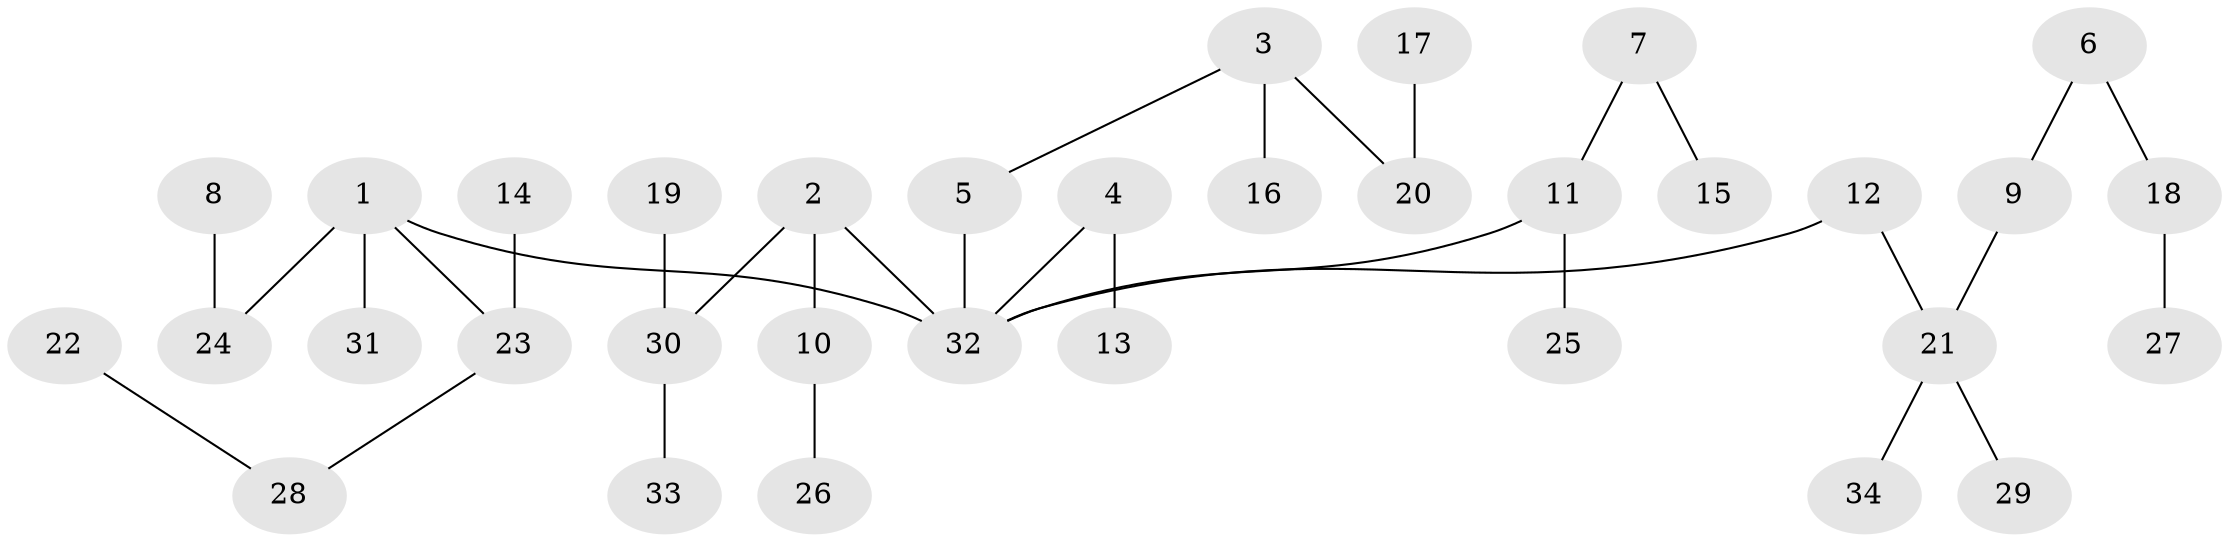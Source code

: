 // original degree distribution, {4: 0.07462686567164178, 7: 0.014925373134328358, 3: 0.14925373134328357, 5: 0.014925373134328358, 1: 0.44776119402985076, 2: 0.29850746268656714}
// Generated by graph-tools (version 1.1) at 2025/02/03/09/25 03:02:23]
// undirected, 34 vertices, 33 edges
graph export_dot {
graph [start="1"]
  node [color=gray90,style=filled];
  1;
  2;
  3;
  4;
  5;
  6;
  7;
  8;
  9;
  10;
  11;
  12;
  13;
  14;
  15;
  16;
  17;
  18;
  19;
  20;
  21;
  22;
  23;
  24;
  25;
  26;
  27;
  28;
  29;
  30;
  31;
  32;
  33;
  34;
  1 -- 23 [weight=1.0];
  1 -- 24 [weight=1.0];
  1 -- 31 [weight=1.0];
  1 -- 32 [weight=1.0];
  2 -- 10 [weight=1.0];
  2 -- 30 [weight=1.0];
  2 -- 32 [weight=1.0];
  3 -- 5 [weight=1.0];
  3 -- 16 [weight=1.0];
  3 -- 20 [weight=1.0];
  4 -- 13 [weight=1.0];
  4 -- 32 [weight=1.0];
  5 -- 32 [weight=1.0];
  6 -- 9 [weight=1.0];
  6 -- 18 [weight=1.0];
  7 -- 11 [weight=1.0];
  7 -- 15 [weight=1.0];
  8 -- 24 [weight=1.0];
  9 -- 21 [weight=1.0];
  10 -- 26 [weight=1.0];
  11 -- 25 [weight=1.0];
  11 -- 32 [weight=1.0];
  12 -- 21 [weight=1.0];
  12 -- 32 [weight=1.0];
  14 -- 23 [weight=1.0];
  17 -- 20 [weight=1.0];
  18 -- 27 [weight=1.0];
  19 -- 30 [weight=1.0];
  21 -- 29 [weight=1.0];
  21 -- 34 [weight=1.0];
  22 -- 28 [weight=1.0];
  23 -- 28 [weight=1.0];
  30 -- 33 [weight=1.0];
}
